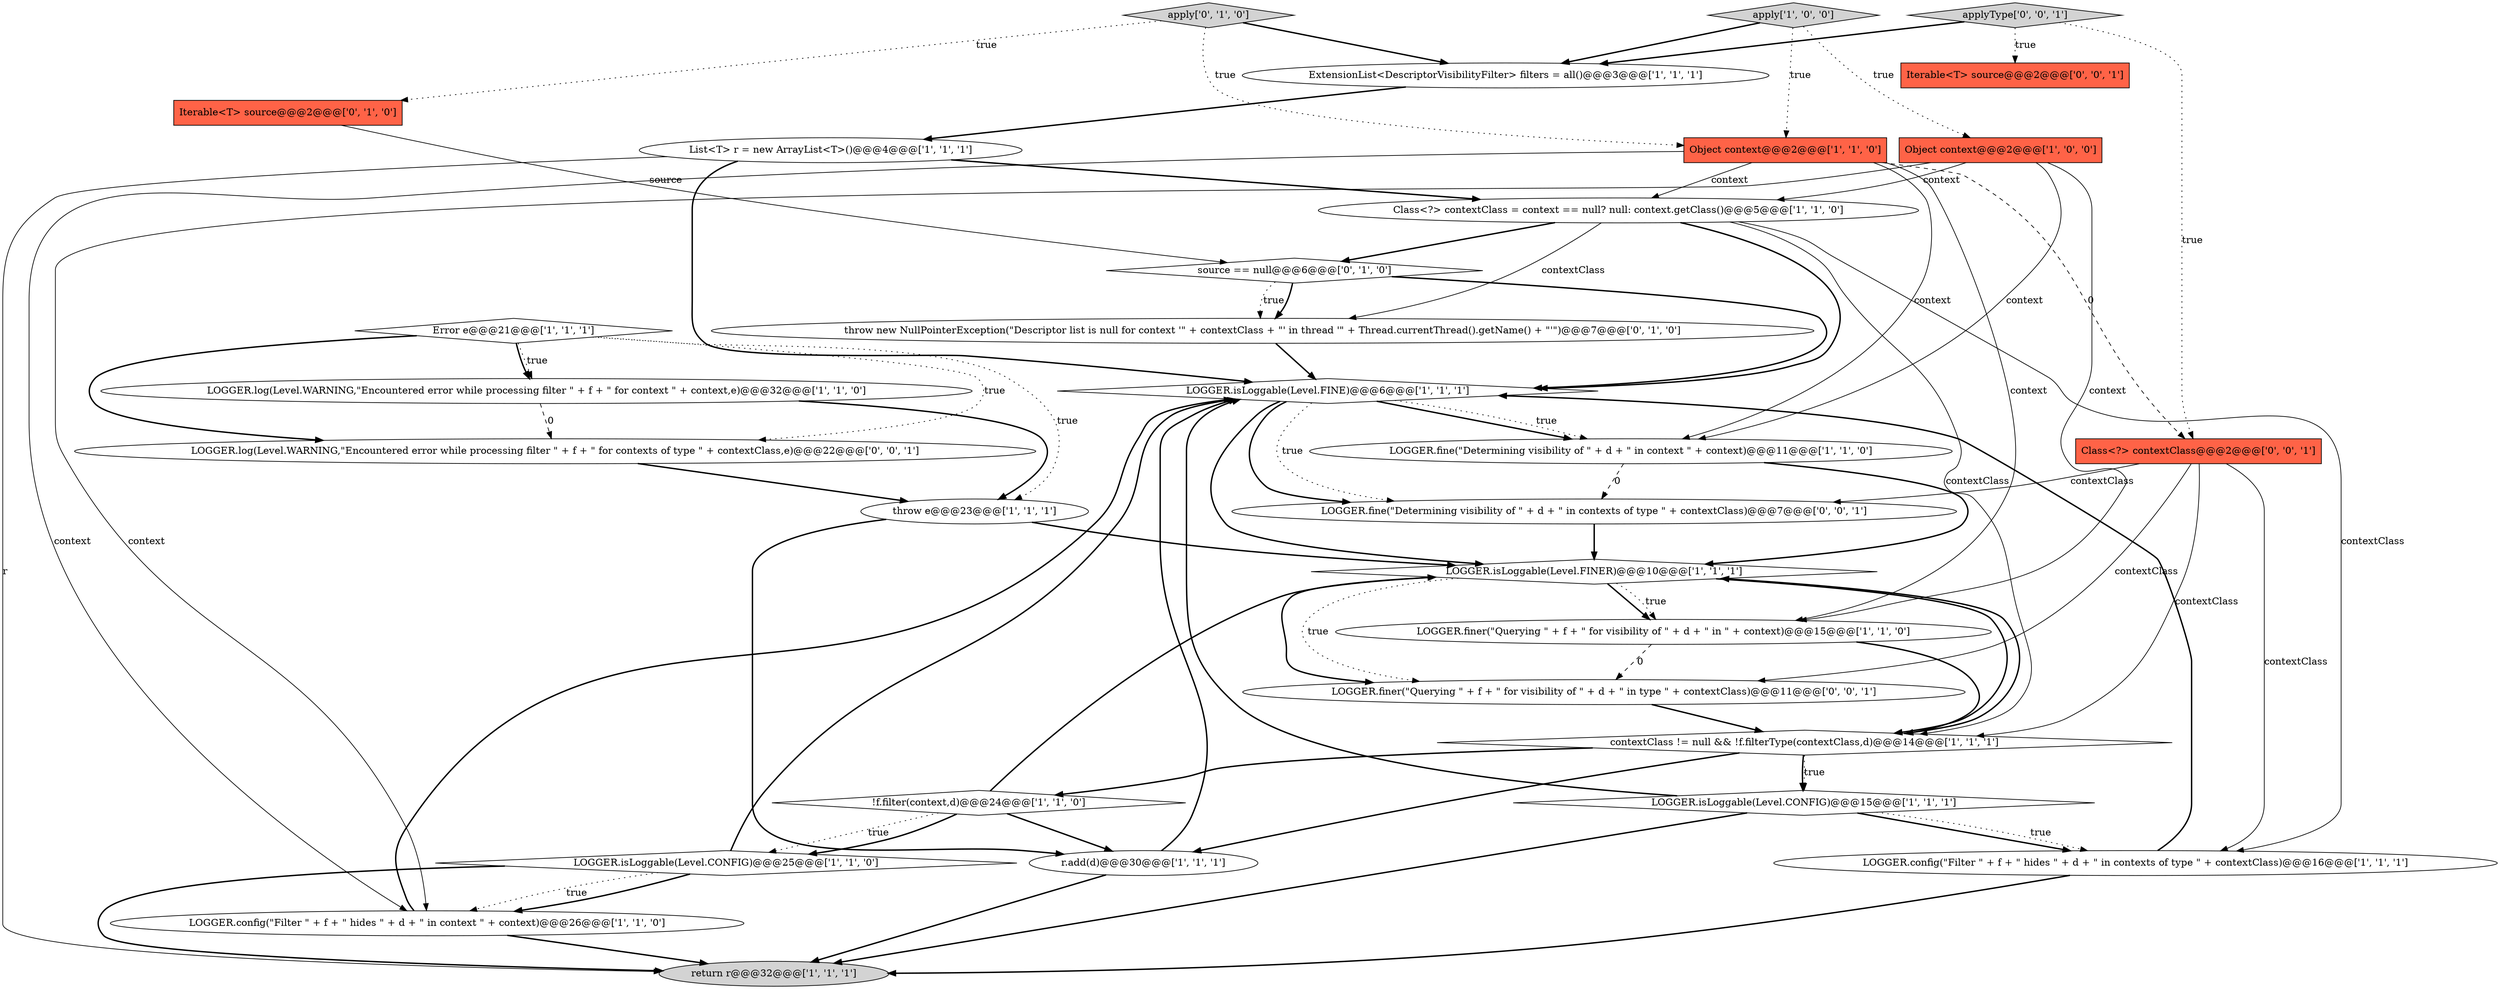 digraph {
7 [style = filled, label = "LOGGER.isLoggable(Level.FINE)@@@6@@@['1', '1', '1']", fillcolor = white, shape = diamond image = "AAA0AAABBB1BBB"];
23 [style = filled, label = "throw new NullPointerException(\"Descriptor list is null for context '\" + contextClass + \"' in thread '\" + Thread.currentThread().getName() + \"'\")@@@7@@@['0', '1', '0']", fillcolor = white, shape = ellipse image = "AAA1AAABBB2BBB"];
24 [style = filled, label = "apply['0', '1', '0']", fillcolor = lightgray, shape = diamond image = "AAA0AAABBB2BBB"];
16 [style = filled, label = "contextClass != null && !f.filterType(contextClass,d)@@@14@@@['1', '1', '1']", fillcolor = white, shape = diamond image = "AAA0AAABBB1BBB"];
28 [style = filled, label = "LOGGER.fine(\"Determining visibility of \" + d + \" in contexts of type \" + contextClass)@@@7@@@['0', '0', '1']", fillcolor = white, shape = ellipse image = "AAA0AAABBB3BBB"];
21 [style = filled, label = "source == null@@@6@@@['0', '1', '0']", fillcolor = white, shape = diamond image = "AAA1AAABBB2BBB"];
22 [style = filled, label = "Iterable<T> source@@@2@@@['0', '1', '0']", fillcolor = tomato, shape = box image = "AAA0AAABBB2BBB"];
25 [style = filled, label = "LOGGER.finer(\"Querying \" + f + \" for visibility of \" + d + \" in type \" + contextClass)@@@11@@@['0', '0', '1']", fillcolor = white, shape = ellipse image = "AAA0AAABBB3BBB"];
9 [style = filled, label = "r.add(d)@@@30@@@['1', '1', '1']", fillcolor = white, shape = ellipse image = "AAA0AAABBB1BBB"];
3 [style = filled, label = "Class<?> contextClass = context == null? null: context.getClass()@@@5@@@['1', '1', '0']", fillcolor = white, shape = ellipse image = "AAA0AAABBB1BBB"];
8 [style = filled, label = "throw e@@@23@@@['1', '1', '1']", fillcolor = white, shape = ellipse image = "AAA0AAABBB1BBB"];
0 [style = filled, label = "!f.filter(context,d)@@@24@@@['1', '1', '0']", fillcolor = white, shape = diamond image = "AAA0AAABBB1BBB"];
18 [style = filled, label = "Error e@@@21@@@['1', '1', '1']", fillcolor = white, shape = diamond image = "AAA0AAABBB1BBB"];
15 [style = filled, label = "return r@@@32@@@['1', '1', '1']", fillcolor = lightgray, shape = ellipse image = "AAA0AAABBB1BBB"];
17 [style = filled, label = "LOGGER.config(\"Filter \" + f + \" hides \" + d + \" in context \" + context)@@@26@@@['1', '1', '0']", fillcolor = white, shape = ellipse image = "AAA0AAABBB1BBB"];
4 [style = filled, label = "LOGGER.finer(\"Querying \" + f + \" for visibility of \" + d + \" in \" + context)@@@15@@@['1', '1', '0']", fillcolor = white, shape = ellipse image = "AAA0AAABBB1BBB"];
13 [style = filled, label = "LOGGER.isLoggable(Level.CONFIG)@@@15@@@['1', '1', '1']", fillcolor = white, shape = diamond image = "AAA0AAABBB1BBB"];
27 [style = filled, label = "Iterable<T> source@@@2@@@['0', '0', '1']", fillcolor = tomato, shape = box image = "AAA0AAABBB3BBB"];
26 [style = filled, label = "LOGGER.log(Level.WARNING,\"Encountered error while processing filter \" + f + \" for contexts of type \" + contextClass,e)@@@22@@@['0', '0', '1']", fillcolor = white, shape = ellipse image = "AAA0AAABBB3BBB"];
1 [style = filled, label = "LOGGER.log(Level.WARNING,\"Encountered error while processing filter \" + f + \" for context \" + context,e)@@@32@@@['1', '1', '0']", fillcolor = white, shape = ellipse image = "AAA0AAABBB1BBB"];
6 [style = filled, label = "LOGGER.config(\"Filter \" + f + \" hides \" + d + \" in contexts of type \" + contextClass)@@@16@@@['1', '1', '1']", fillcolor = white, shape = ellipse image = "AAA0AAABBB1BBB"];
30 [style = filled, label = "Class<?> contextClass@@@2@@@['0', '0', '1']", fillcolor = tomato, shape = box image = "AAA0AAABBB3BBB"];
5 [style = filled, label = "LOGGER.isLoggable(Level.CONFIG)@@@25@@@['1', '1', '0']", fillcolor = white, shape = diamond image = "AAA0AAABBB1BBB"];
14 [style = filled, label = "Object context@@@2@@@['1', '1', '0']", fillcolor = tomato, shape = box image = "AAA0AAABBB1BBB"];
19 [style = filled, label = "apply['1', '0', '0']", fillcolor = lightgray, shape = diamond image = "AAA0AAABBB1BBB"];
29 [style = filled, label = "applyType['0', '0', '1']", fillcolor = lightgray, shape = diamond image = "AAA0AAABBB3BBB"];
2 [style = filled, label = "List<T> r = new ArrayList<T>()@@@4@@@['1', '1', '1']", fillcolor = white, shape = ellipse image = "AAA0AAABBB1BBB"];
12 [style = filled, label = "ExtensionList<DescriptorVisibilityFilter> filters = all()@@@3@@@['1', '1', '1']", fillcolor = white, shape = ellipse image = "AAA0AAABBB1BBB"];
10 [style = filled, label = "LOGGER.isLoggable(Level.FINER)@@@10@@@['1', '1', '1']", fillcolor = white, shape = diamond image = "AAA0AAABBB1BBB"];
11 [style = filled, label = "Object context@@@2@@@['1', '0', '0']", fillcolor = tomato, shape = box image = "AAA0AAABBB1BBB"];
20 [style = filled, label = "LOGGER.fine(\"Determining visibility of \" + d + \" in context \" + context)@@@11@@@['1', '1', '0']", fillcolor = white, shape = ellipse image = "AAA0AAABBB1BBB"];
7->28 [style = bold, label=""];
11->4 [style = solid, label="context"];
20->10 [style = bold, label=""];
13->6 [style = bold, label=""];
16->0 [style = bold, label=""];
16->13 [style = bold, label=""];
3->7 [style = bold, label=""];
3->16 [style = solid, label="contextClass"];
5->17 [style = bold, label=""];
24->22 [style = dotted, label="true"];
25->16 [style = bold, label=""];
19->11 [style = dotted, label="true"];
14->3 [style = solid, label="context"];
14->20 [style = solid, label="context"];
11->17 [style = solid, label="context"];
29->12 [style = bold, label=""];
6->15 [style = bold, label=""];
1->8 [style = bold, label=""];
18->8 [style = dotted, label="true"];
30->16 [style = solid, label="contextClass"];
7->20 [style = bold, label=""];
20->28 [style = dashed, label="0"];
30->28 [style = solid, label="contextClass"];
2->3 [style = bold, label=""];
30->25 [style = solid, label="contextClass"];
17->15 [style = bold, label=""];
10->4 [style = bold, label=""];
28->10 [style = bold, label=""];
8->10 [style = bold, label=""];
5->7 [style = bold, label=""];
11->3 [style = solid, label="context"];
10->16 [style = bold, label=""];
13->6 [style = dotted, label="true"];
13->15 [style = bold, label=""];
26->8 [style = bold, label=""];
24->14 [style = dotted, label="true"];
4->16 [style = bold, label=""];
2->7 [style = bold, label=""];
12->2 [style = bold, label=""];
3->21 [style = bold, label=""];
30->6 [style = solid, label="contextClass"];
9->15 [style = bold, label=""];
21->23 [style = dotted, label="true"];
18->26 [style = bold, label=""];
16->10 [style = bold, label=""];
4->25 [style = dashed, label="0"];
22->21 [style = solid, label="source"];
14->30 [style = dashed, label="0"];
7->28 [style = dotted, label="true"];
29->27 [style = dotted, label="true"];
29->30 [style = dotted, label="true"];
21->7 [style = bold, label=""];
18->1 [style = bold, label=""];
24->12 [style = bold, label=""];
14->17 [style = solid, label="context"];
17->7 [style = bold, label=""];
18->26 [style = dotted, label="true"];
5->17 [style = dotted, label="true"];
13->7 [style = bold, label=""];
8->9 [style = bold, label=""];
18->1 [style = dotted, label="true"];
7->10 [style = bold, label=""];
0->9 [style = bold, label=""];
14->4 [style = solid, label="context"];
11->20 [style = solid, label="context"];
19->14 [style = dotted, label="true"];
16->13 [style = dotted, label="true"];
10->25 [style = bold, label=""];
0->5 [style = dotted, label="true"];
0->10 [style = bold, label=""];
10->25 [style = dotted, label="true"];
10->4 [style = dotted, label="true"];
23->7 [style = bold, label=""];
2->15 [style = solid, label="r"];
3->23 [style = solid, label="contextClass"];
6->7 [style = bold, label=""];
0->5 [style = bold, label=""];
21->23 [style = bold, label=""];
19->12 [style = bold, label=""];
3->6 [style = solid, label="contextClass"];
7->20 [style = dotted, label="true"];
1->26 [style = dashed, label="0"];
5->15 [style = bold, label=""];
16->9 [style = bold, label=""];
9->7 [style = bold, label=""];
}
